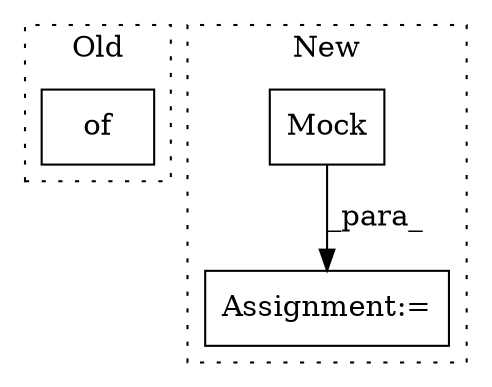 digraph G {
subgraph cluster0 {
1 [label="of" a="32" s="1860,1882" l="3,1" shape="box"];
label = "Old";
style="dotted";
}
subgraph cluster1 {
2 [label="Mock" a="32" s="3271" l="6" shape="box"];
3 [label="Assignment:=" a="7" s="3270" l="1" shape="box"];
label = "New";
style="dotted";
}
2 -> 3 [label="_para_"];
}